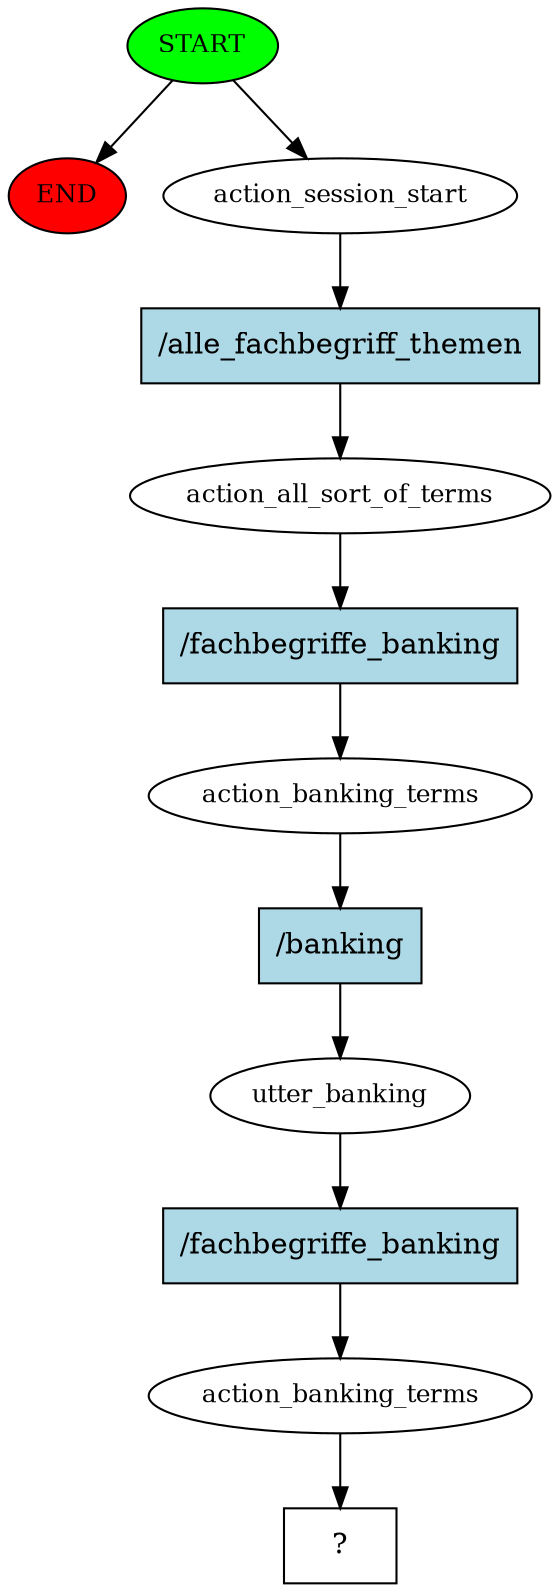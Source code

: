 digraph  {
0 [class="start active", fillcolor=green, fontsize=12, label=START, style=filled];
"-1" [class=end, fillcolor=red, fontsize=12, label=END, style=filled];
1 [class=active, fontsize=12, label=action_session_start];
2 [class=active, fontsize=12, label=action_all_sort_of_terms];
3 [class=active, fontsize=12, label=action_banking_terms];
4 [class=active, fontsize=12, label=utter_banking];
5 [class=active, fontsize=12, label=action_banking_terms];
6 [class="intent dashed active", label="  ?  ", shape=rect];
7 [class="intent active", fillcolor=lightblue, label="/alle_fachbegriff_themen", shape=rect, style=filled];
8 [class="intent active", fillcolor=lightblue, label="/fachbegriffe_banking", shape=rect, style=filled];
9 [class="intent active", fillcolor=lightblue, label="/banking", shape=rect, style=filled];
10 [class="intent active", fillcolor=lightblue, label="/fachbegriffe_banking", shape=rect, style=filled];
0 -> "-1"  [class="", key=NONE, label=""];
0 -> 1  [class=active, key=NONE, label=""];
1 -> 7  [class=active, key=0];
2 -> 8  [class=active, key=0];
3 -> 9  [class=active, key=0];
4 -> 10  [class=active, key=0];
5 -> 6  [class=active, key=NONE, label=""];
7 -> 2  [class=active, key=0];
8 -> 3  [class=active, key=0];
9 -> 4  [class=active, key=0];
10 -> 5  [class=active, key=0];
}
